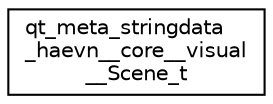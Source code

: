 digraph "Graphical Class Hierarchy"
{
 // LATEX_PDF_SIZE
  edge [fontname="Helvetica",fontsize="10",labelfontname="Helvetica",labelfontsize="10"];
  node [fontname="Helvetica",fontsize="10",shape=record];
  rankdir="LR";
  Node0 [label="qt_meta_stringdata\l_haevn__core__visual\l__Scene_t",height=0.2,width=0.4,color="black", fillcolor="white", style="filled",URL="$structqt__meta__stringdata__haevn____core____visual_____scene__t.html",tooltip=" "];
}
